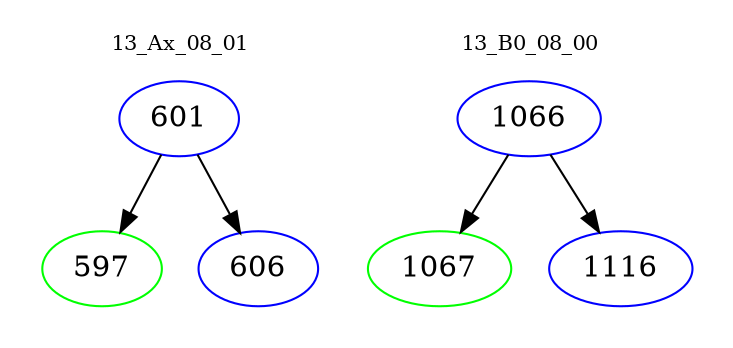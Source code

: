 digraph{
subgraph cluster_0 {
color = white
label = "13_Ax_08_01";
fontsize=10;
T0_601 [label="601", color="blue"]
T0_601 -> T0_597 [color="black"]
T0_597 [label="597", color="green"]
T0_601 -> T0_606 [color="black"]
T0_606 [label="606", color="blue"]
}
subgraph cluster_1 {
color = white
label = "13_B0_08_00";
fontsize=10;
T1_1066 [label="1066", color="blue"]
T1_1066 -> T1_1067 [color="black"]
T1_1067 [label="1067", color="green"]
T1_1066 -> T1_1116 [color="black"]
T1_1116 [label="1116", color="blue"]
}
}
